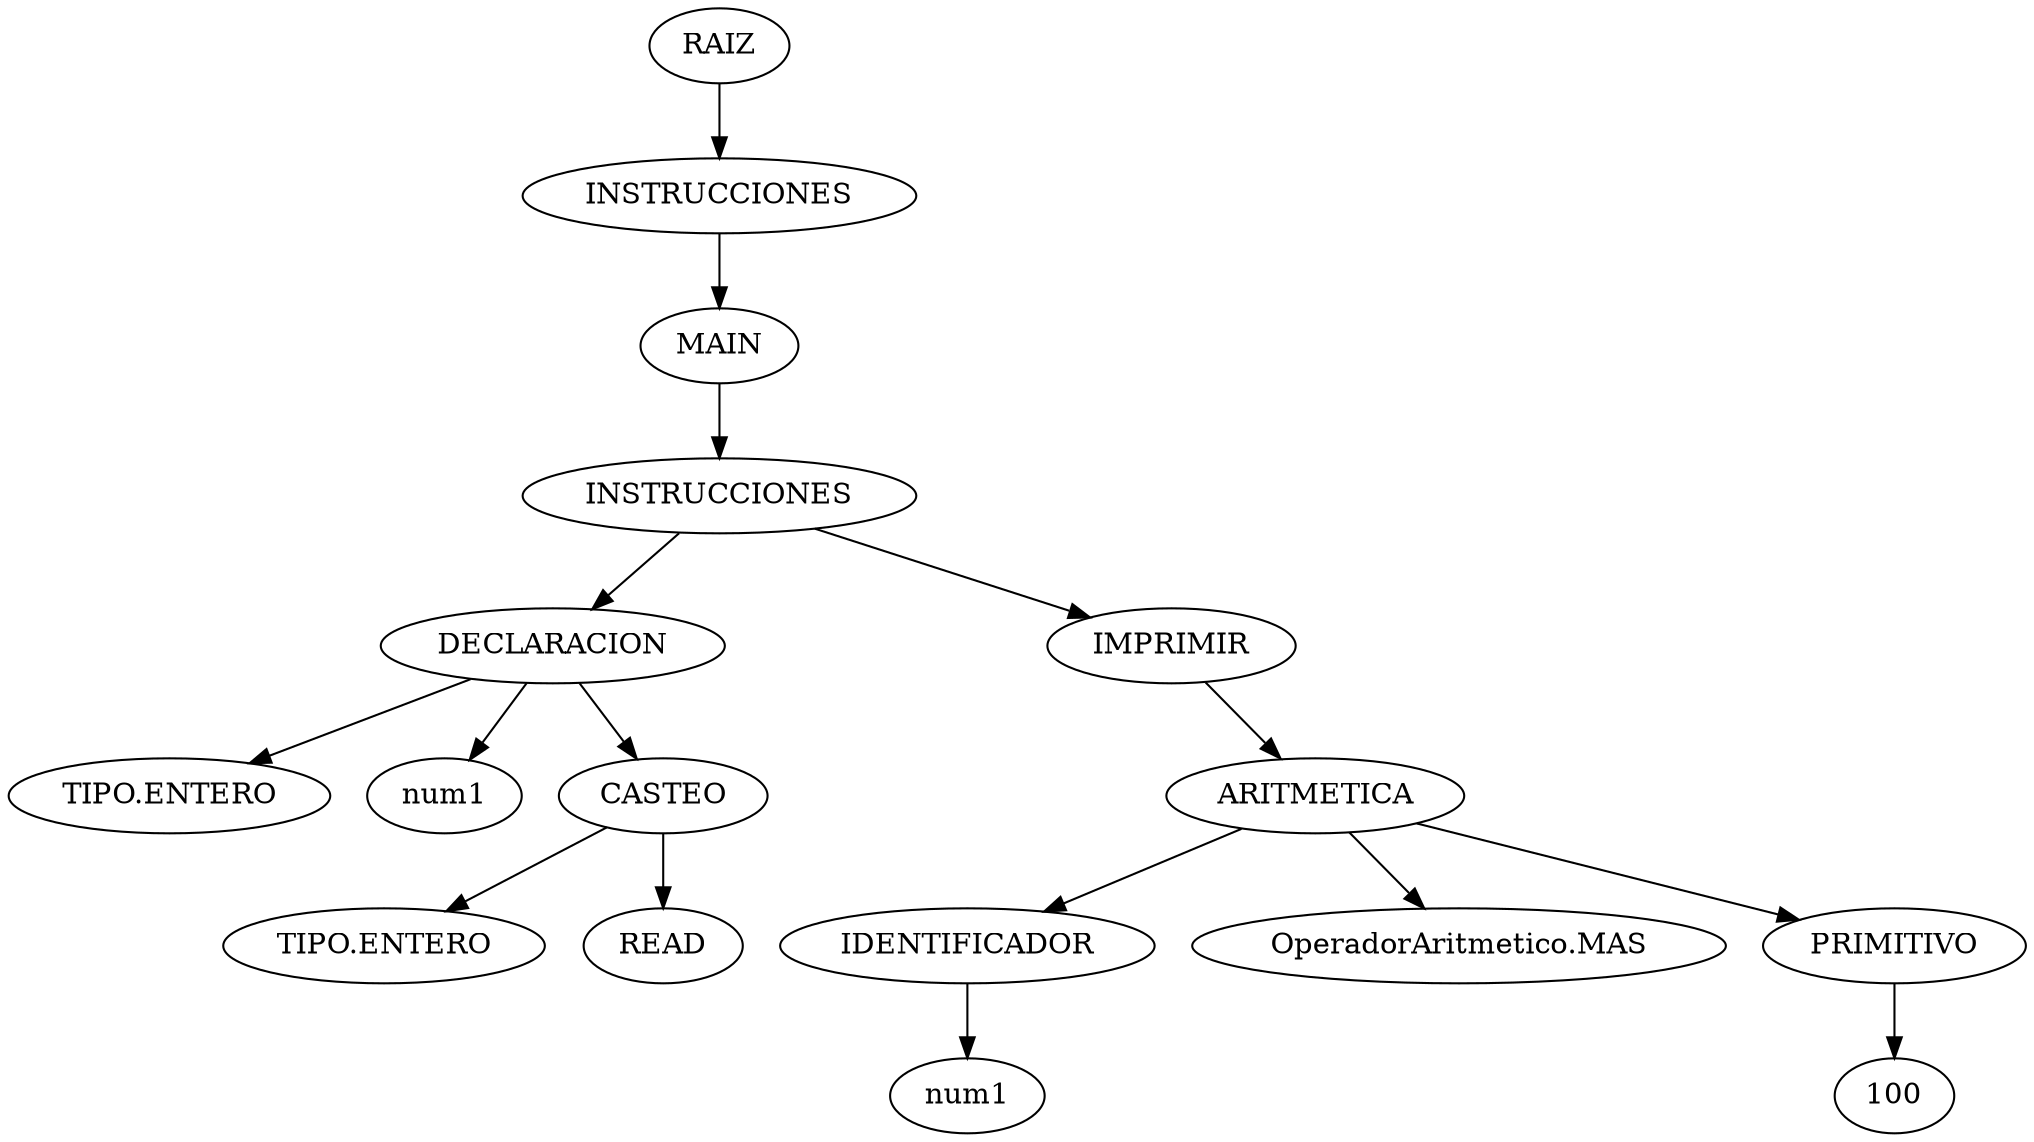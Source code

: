 digraph {
n0[label="RAIZ"];
n1[label="INSTRUCCIONES"];
n0->n1;
n2[label="MAIN"];
n1->n2;
n3[label="INSTRUCCIONES"];
n2->n3;
n4[label="DECLARACION"];
n3->n4;
n5[label="TIPO.ENTERO"];
n4->n5;
n6[label="num1"];
n4->n6;
n7[label="CASTEO"];
n4->n7;
n8[label="TIPO.ENTERO"];
n7->n8;
n9[label="READ"];
n7->n9;
n10[label="IMPRIMIR"];
n3->n10;
n11[label="ARITMETICA"];
n10->n11;
n12[label="IDENTIFICADOR"];
n11->n12;
n13[label="num1"];
n12->n13;
n14[label="OperadorAritmetico.MAS"];
n11->n14;
n15[label="PRIMITIVO"];
n11->n15;
n16[label="100"];
n15->n16;
}
